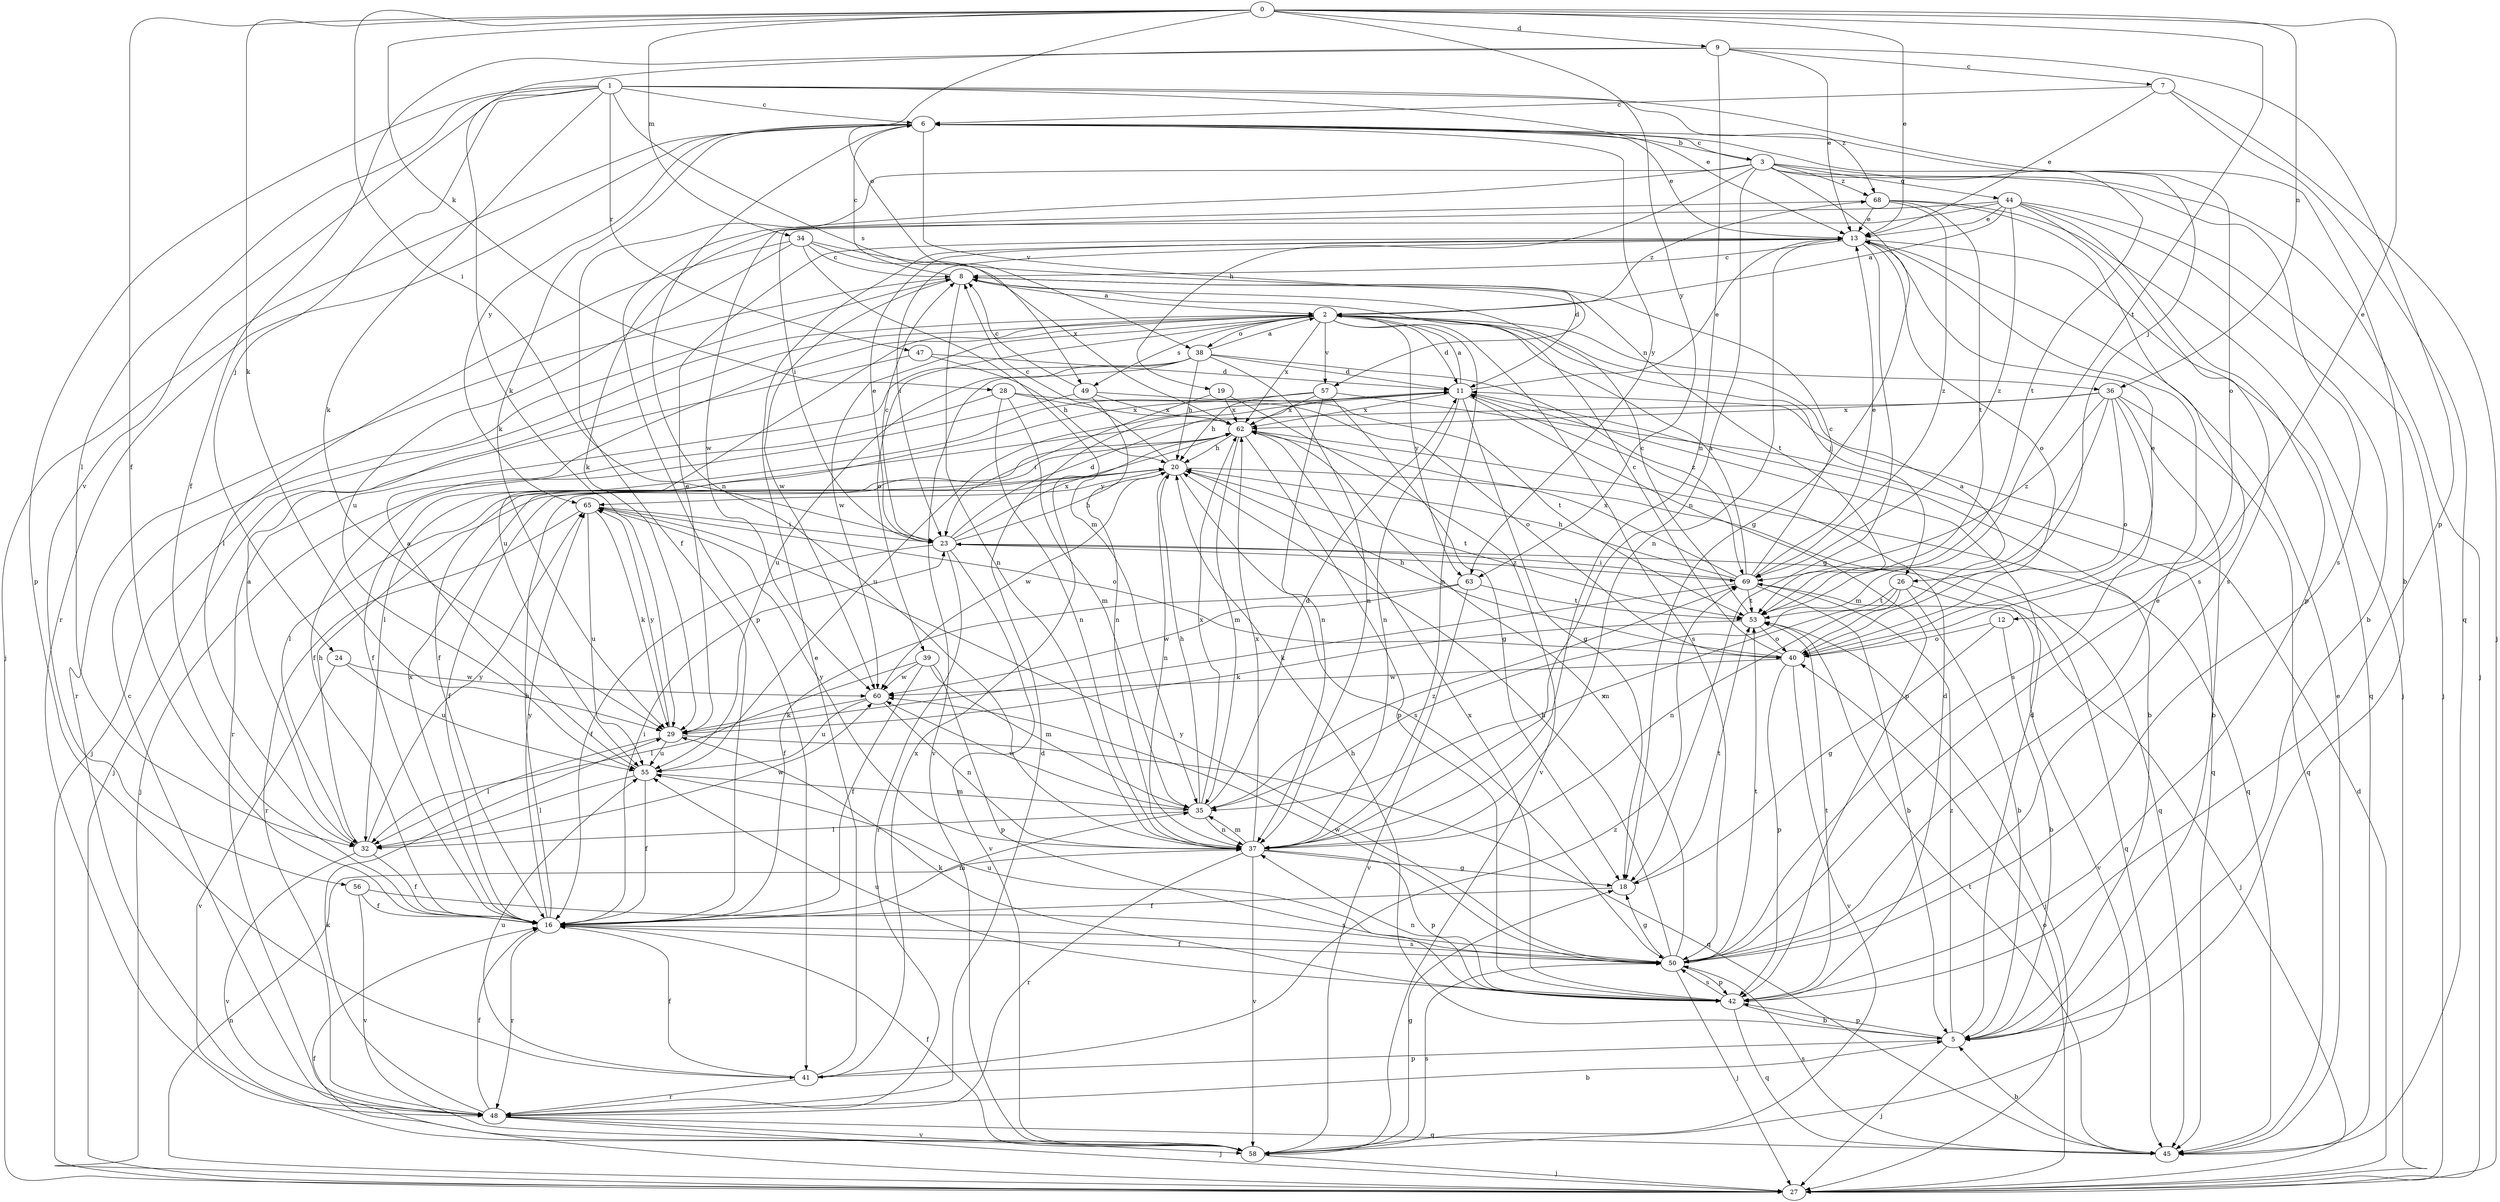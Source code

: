 strict digraph  {
0;
1;
2;
3;
5;
6;
7;
8;
9;
11;
12;
13;
16;
18;
19;
20;
23;
24;
26;
27;
28;
29;
32;
34;
35;
36;
37;
38;
39;
40;
41;
42;
44;
45;
47;
48;
49;
50;
53;
55;
56;
57;
58;
60;
62;
63;
65;
68;
69;
0 -> 9  [label=d];
0 -> 12  [label=e];
0 -> 13  [label=e];
0 -> 16  [label=f];
0 -> 23  [label=i];
0 -> 28  [label=k];
0 -> 29  [label=k];
0 -> 34  [label=m];
0 -> 36  [label=n];
0 -> 38  [label=o];
0 -> 53  [label=t];
0 -> 63  [label=y];
1 -> 6  [label=c];
1 -> 13  [label=e];
1 -> 24  [label=j];
1 -> 26  [label=j];
1 -> 29  [label=k];
1 -> 32  [label=l];
1 -> 41  [label=p];
1 -> 47  [label=r];
1 -> 49  [label=s];
1 -> 56  [label=v];
1 -> 68  [label=z];
2 -> 11  [label=d];
2 -> 26  [label=j];
2 -> 27  [label=j];
2 -> 36  [label=n];
2 -> 37  [label=n];
2 -> 38  [label=o];
2 -> 39  [label=o];
2 -> 49  [label=s];
2 -> 50  [label=s];
2 -> 55  [label=u];
2 -> 57  [label=v];
2 -> 60  [label=w];
2 -> 62  [label=x];
2 -> 63  [label=y];
2 -> 68  [label=z];
3 -> 6  [label=c];
3 -> 16  [label=f];
3 -> 18  [label=g];
3 -> 19  [label=h];
3 -> 27  [label=j];
3 -> 37  [label=n];
3 -> 41  [label=p];
3 -> 44  [label=q];
3 -> 50  [label=s];
3 -> 53  [label=t];
3 -> 68  [label=z];
5 -> 11  [label=d];
5 -> 20  [label=h];
5 -> 27  [label=j];
5 -> 41  [label=p];
5 -> 42  [label=p];
5 -> 69  [label=z];
6 -> 3  [label=b];
6 -> 5  [label=b];
6 -> 13  [label=e];
6 -> 27  [label=j];
6 -> 29  [label=k];
6 -> 37  [label=n];
6 -> 40  [label=o];
6 -> 48  [label=r];
6 -> 57  [label=v];
6 -> 63  [label=y];
6 -> 65  [label=y];
7 -> 6  [label=c];
7 -> 13  [label=e];
7 -> 27  [label=j];
7 -> 45  [label=q];
8 -> 2  [label=a];
8 -> 6  [label=c];
8 -> 37  [label=n];
8 -> 48  [label=r];
8 -> 53  [label=t];
8 -> 60  [label=w];
9 -> 7  [label=c];
9 -> 13  [label=e];
9 -> 16  [label=f];
9 -> 29  [label=k];
9 -> 37  [label=n];
9 -> 42  [label=p];
11 -> 2  [label=a];
11 -> 5  [label=b];
11 -> 13  [label=e];
11 -> 16  [label=f];
11 -> 18  [label=g];
11 -> 37  [label=n];
11 -> 42  [label=p];
11 -> 55  [label=u];
11 -> 62  [label=x];
12 -> 5  [label=b];
12 -> 18  [label=g];
12 -> 40  [label=o];
13 -> 8  [label=c];
13 -> 18  [label=g];
13 -> 23  [label=i];
13 -> 37  [label=n];
13 -> 40  [label=o];
13 -> 45  [label=q];
16 -> 20  [label=h];
16 -> 23  [label=i];
16 -> 35  [label=m];
16 -> 48  [label=r];
16 -> 50  [label=s];
16 -> 62  [label=x];
16 -> 65  [label=y];
18 -> 16  [label=f];
18 -> 53  [label=t];
19 -> 23  [label=i];
19 -> 58  [label=v];
19 -> 62  [label=x];
20 -> 8  [label=c];
20 -> 16  [label=f];
20 -> 37  [label=n];
20 -> 45  [label=q];
20 -> 50  [label=s];
20 -> 53  [label=t];
20 -> 60  [label=w];
20 -> 65  [label=y];
23 -> 8  [label=c];
23 -> 11  [label=d];
23 -> 13  [label=e];
23 -> 16  [label=f];
23 -> 20  [label=h];
23 -> 45  [label=q];
23 -> 48  [label=r];
23 -> 58  [label=v];
23 -> 62  [label=x];
23 -> 69  [label=z];
24 -> 55  [label=u];
24 -> 58  [label=v];
24 -> 60  [label=w];
26 -> 5  [label=b];
26 -> 35  [label=m];
26 -> 37  [label=n];
26 -> 53  [label=t];
26 -> 58  [label=v];
27 -> 11  [label=d];
27 -> 16  [label=f];
27 -> 37  [label=n];
27 -> 40  [label=o];
28 -> 16  [label=f];
28 -> 35  [label=m];
28 -> 37  [label=n];
28 -> 40  [label=o];
28 -> 62  [label=x];
29 -> 13  [label=e];
29 -> 32  [label=l];
29 -> 45  [label=q];
29 -> 55  [label=u];
29 -> 65  [label=y];
32 -> 2  [label=a];
32 -> 16  [label=f];
32 -> 20  [label=h];
32 -> 58  [label=v];
32 -> 60  [label=w];
32 -> 65  [label=y];
34 -> 8  [label=c];
34 -> 11  [label=d];
34 -> 32  [label=l];
34 -> 35  [label=m];
34 -> 55  [label=u];
34 -> 62  [label=x];
35 -> 11  [label=d];
35 -> 20  [label=h];
35 -> 32  [label=l];
35 -> 37  [label=n];
35 -> 60  [label=w];
35 -> 62  [label=x];
35 -> 69  [label=z];
36 -> 5  [label=b];
36 -> 32  [label=l];
36 -> 35  [label=m];
36 -> 40  [label=o];
36 -> 45  [label=q];
36 -> 50  [label=s];
36 -> 62  [label=x];
36 -> 69  [label=z];
37 -> 18  [label=g];
37 -> 35  [label=m];
37 -> 42  [label=p];
37 -> 48  [label=r];
37 -> 58  [label=v];
37 -> 62  [label=x];
37 -> 65  [label=y];
38 -> 2  [label=a];
38 -> 11  [label=d];
38 -> 20  [label=h];
38 -> 37  [label=n];
38 -> 48  [label=r];
38 -> 55  [label=u];
38 -> 58  [label=v];
38 -> 69  [label=z];
39 -> 16  [label=f];
39 -> 32  [label=l];
39 -> 35  [label=m];
39 -> 42  [label=p];
39 -> 60  [label=w];
40 -> 2  [label=a];
40 -> 8  [label=c];
40 -> 13  [label=e];
40 -> 20  [label=h];
40 -> 42  [label=p];
40 -> 58  [label=v];
40 -> 60  [label=w];
41 -> 13  [label=e];
41 -> 16  [label=f];
41 -> 48  [label=r];
41 -> 55  [label=u];
41 -> 62  [label=x];
41 -> 69  [label=z];
42 -> 5  [label=b];
42 -> 11  [label=d];
42 -> 29  [label=k];
42 -> 37  [label=n];
42 -> 45  [label=q];
42 -> 50  [label=s];
42 -> 53  [label=t];
42 -> 55  [label=u];
42 -> 62  [label=x];
44 -> 2  [label=a];
44 -> 5  [label=b];
44 -> 13  [label=e];
44 -> 23  [label=i];
44 -> 27  [label=j];
44 -> 29  [label=k];
44 -> 42  [label=p];
44 -> 50  [label=s];
44 -> 69  [label=z];
45 -> 5  [label=b];
45 -> 13  [label=e];
45 -> 50  [label=s];
45 -> 53  [label=t];
47 -> 11  [label=d];
47 -> 20  [label=h];
47 -> 27  [label=j];
48 -> 5  [label=b];
48 -> 8  [label=c];
48 -> 11  [label=d];
48 -> 16  [label=f];
48 -> 27  [label=j];
48 -> 29  [label=k];
48 -> 45  [label=q];
48 -> 58  [label=v];
49 -> 8  [label=c];
49 -> 27  [label=j];
49 -> 37  [label=n];
49 -> 53  [label=t];
49 -> 62  [label=x];
50 -> 13  [label=e];
50 -> 16  [label=f];
50 -> 18  [label=g];
50 -> 20  [label=h];
50 -> 27  [label=j];
50 -> 42  [label=p];
50 -> 53  [label=t];
50 -> 55  [label=u];
50 -> 60  [label=w];
50 -> 62  [label=x];
50 -> 65  [label=y];
53 -> 8  [label=c];
53 -> 27  [label=j];
53 -> 29  [label=k];
53 -> 40  [label=o];
55 -> 2  [label=a];
55 -> 16  [label=f];
55 -> 32  [label=l];
55 -> 35  [label=m];
56 -> 16  [label=f];
56 -> 50  [label=s];
56 -> 58  [label=v];
57 -> 16  [label=f];
57 -> 18  [label=g];
57 -> 20  [label=h];
57 -> 37  [label=n];
57 -> 45  [label=q];
57 -> 62  [label=x];
58 -> 16  [label=f];
58 -> 18  [label=g];
58 -> 27  [label=j];
58 -> 50  [label=s];
60 -> 29  [label=k];
60 -> 37  [label=n];
60 -> 55  [label=u];
62 -> 20  [label=h];
62 -> 32  [label=l];
62 -> 35  [label=m];
62 -> 42  [label=p];
62 -> 45  [label=q];
63 -> 16  [label=f];
63 -> 53  [label=t];
63 -> 58  [label=v];
63 -> 60  [label=w];
65 -> 23  [label=i];
65 -> 29  [label=k];
65 -> 40  [label=o];
65 -> 48  [label=r];
65 -> 55  [label=u];
68 -> 13  [label=e];
68 -> 27  [label=j];
68 -> 50  [label=s];
68 -> 53  [label=t];
68 -> 60  [label=w];
68 -> 69  [label=z];
69 -> 2  [label=a];
69 -> 5  [label=b];
69 -> 8  [label=c];
69 -> 13  [label=e];
69 -> 20  [label=h];
69 -> 23  [label=i];
69 -> 27  [label=j];
69 -> 29  [label=k];
69 -> 53  [label=t];
69 -> 62  [label=x];
}
